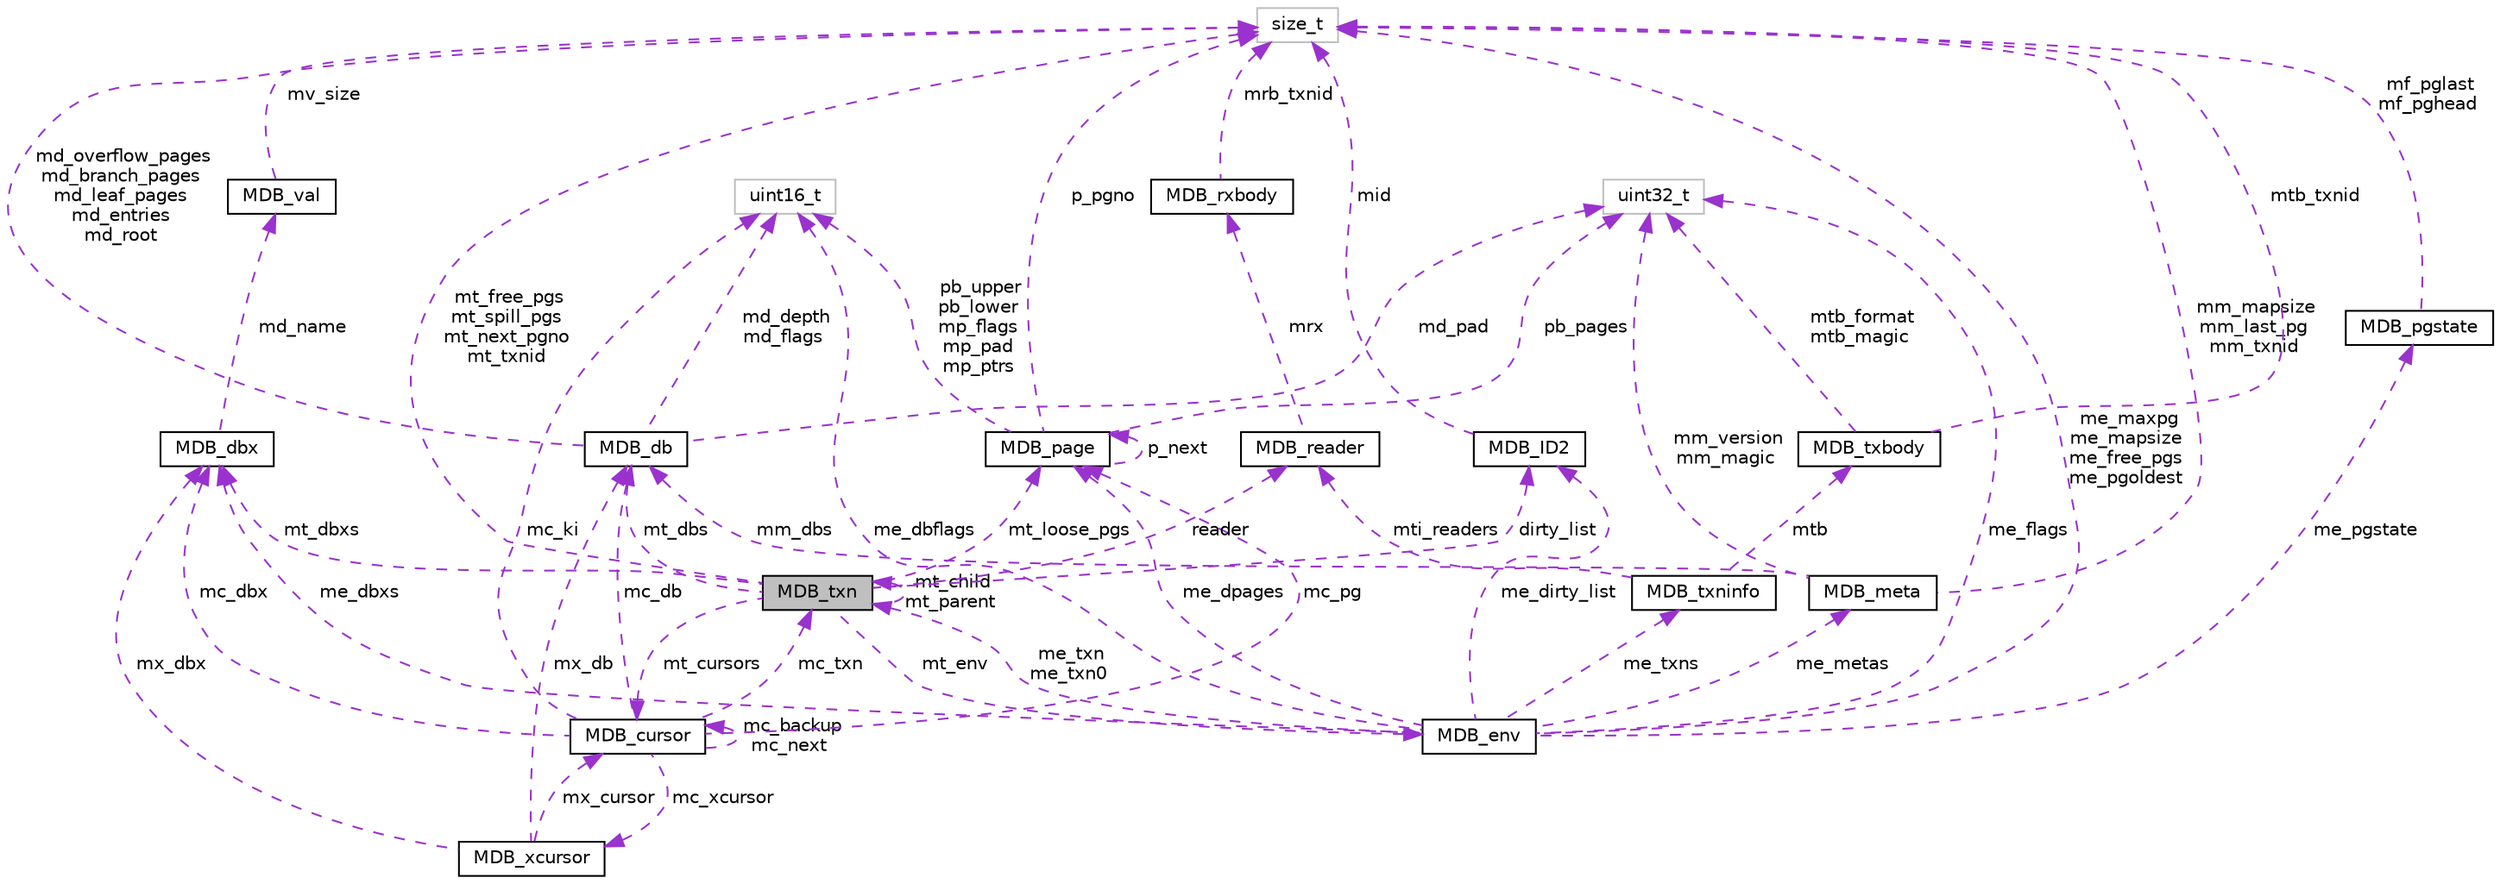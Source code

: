 digraph "MDB_txn"
{
  edge [fontname="Helvetica",fontsize="10",labelfontname="Helvetica",labelfontsize="10"];
  node [fontname="Helvetica",fontsize="10",shape=record];
  Node1 [label="MDB_txn",height=0.2,width=0.4,color="black", fillcolor="grey75", style="filled", fontcolor="black"];
  Node2 -> Node1 [dir="back",color="darkorchid3",fontsize="10",style="dashed",label=" mt_dbs" ,fontname="Helvetica"];
  Node2 [label="MDB_db",height=0.2,width=0.4,color="black", fillcolor="white", style="filled",URL="$struct_m_d_b__db.html"];
  Node3 -> Node2 [dir="back",color="darkorchid3",fontsize="10",style="dashed",label=" md_pad" ,fontname="Helvetica"];
  Node3 [label="uint32_t",height=0.2,width=0.4,color="grey75", fillcolor="white", style="filled"];
  Node4 -> Node2 [dir="back",color="darkorchid3",fontsize="10",style="dashed",label=" md_depth\nmd_flags" ,fontname="Helvetica"];
  Node4 [label="uint16_t",height=0.2,width=0.4,color="grey75", fillcolor="white", style="filled"];
  Node5 -> Node2 [dir="back",color="darkorchid3",fontsize="10",style="dashed",label=" md_overflow_pages\nmd_branch_pages\nmd_leaf_pages\nmd_entries\nmd_root" ,fontname="Helvetica"];
  Node5 [label="size_t",height=0.2,width=0.4,color="grey75", fillcolor="white", style="filled"];
  Node6 -> Node1 [dir="back",color="darkorchid3",fontsize="10",style="dashed",label=" mt_dbxs" ,fontname="Helvetica"];
  Node6 [label="MDB_dbx",height=0.2,width=0.4,color="black", fillcolor="white", style="filled",URL="$struct_m_d_b__dbx.html"];
  Node7 -> Node6 [dir="back",color="darkorchid3",fontsize="10",style="dashed",label=" md_name" ,fontname="Helvetica"];
  Node7 [label="MDB_val",height=0.2,width=0.4,color="black", fillcolor="white", style="filled",URL="$struct_m_d_b__val.html",tooltip="Generic structure used for passing keys and data in and out of the database. "];
  Node5 -> Node7 [dir="back",color="darkorchid3",fontsize="10",style="dashed",label=" mv_size" ,fontname="Helvetica"];
  Node8 -> Node1 [dir="back",color="darkorchid3",fontsize="10",style="dashed",label=" mt_cursors" ,fontname="Helvetica"];
  Node8 [label="MDB_cursor",height=0.2,width=0.4,color="black", fillcolor="white", style="filled",URL="$struct_m_d_b__cursor.html"];
  Node2 -> Node8 [dir="back",color="darkorchid3",fontsize="10",style="dashed",label=" mc_db" ,fontname="Helvetica"];
  Node6 -> Node8 [dir="back",color="darkorchid3",fontsize="10",style="dashed",label=" mc_dbx" ,fontname="Helvetica"];
  Node4 -> Node8 [dir="back",color="darkorchid3",fontsize="10",style="dashed",label=" mc_ki" ,fontname="Helvetica"];
  Node8 -> Node8 [dir="back",color="darkorchid3",fontsize="10",style="dashed",label=" mc_backup\nmc_next" ,fontname="Helvetica"];
  Node1 -> Node8 [dir="back",color="darkorchid3",fontsize="10",style="dashed",label=" mc_txn" ,fontname="Helvetica"];
  Node9 -> Node8 [dir="back",color="darkorchid3",fontsize="10",style="dashed",label=" mc_pg" ,fontname="Helvetica"];
  Node9 [label="MDB_page",height=0.2,width=0.4,color="black", fillcolor="white", style="filled",URL="$struct_m_d_b__page.html"];
  Node3 -> Node9 [dir="back",color="darkorchid3",fontsize="10",style="dashed",label=" pb_pages" ,fontname="Helvetica"];
  Node4 -> Node9 [dir="back",color="darkorchid3",fontsize="10",style="dashed",label=" pb_upper\npb_lower\nmp_flags\nmp_pad\nmp_ptrs" ,fontname="Helvetica"];
  Node9 -> Node9 [dir="back",color="darkorchid3",fontsize="10",style="dashed",label=" p_next" ,fontname="Helvetica"];
  Node5 -> Node9 [dir="back",color="darkorchid3",fontsize="10",style="dashed",label=" p_pgno" ,fontname="Helvetica"];
  Node10 -> Node8 [dir="back",color="darkorchid3",fontsize="10",style="dashed",label=" mc_xcursor" ,fontname="Helvetica"];
  Node10 [label="MDB_xcursor",height=0.2,width=0.4,color="black", fillcolor="white", style="filled",URL="$struct_m_d_b__xcursor.html"];
  Node2 -> Node10 [dir="back",color="darkorchid3",fontsize="10",style="dashed",label=" mx_db" ,fontname="Helvetica"];
  Node6 -> Node10 [dir="back",color="darkorchid3",fontsize="10",style="dashed",label=" mx_dbx" ,fontname="Helvetica"];
  Node8 -> Node10 [dir="back",color="darkorchid3",fontsize="10",style="dashed",label=" mx_cursor" ,fontname="Helvetica"];
  Node11 -> Node1 [dir="back",color="darkorchid3",fontsize="10",style="dashed",label=" reader" ,fontname="Helvetica"];
  Node11 [label="MDB_reader",height=0.2,width=0.4,color="black", fillcolor="white", style="filled",URL="$struct_m_d_b__reader.html"];
  Node12 -> Node11 [dir="back",color="darkorchid3",fontsize="10",style="dashed",label=" mrx" ,fontname="Helvetica"];
  Node12 [label="MDB_rxbody",height=0.2,width=0.4,color="black", fillcolor="white", style="filled",URL="$struct_m_d_b__rxbody.html"];
  Node5 -> Node12 [dir="back",color="darkorchid3",fontsize="10",style="dashed",label=" mrb_txnid" ,fontname="Helvetica"];
  Node1 -> Node1 [dir="back",color="darkorchid3",fontsize="10",style="dashed",label=" mt_child\nmt_parent" ,fontname="Helvetica"];
  Node13 -> Node1 [dir="back",color="darkorchid3",fontsize="10",style="dashed",label=" dirty_list" ,fontname="Helvetica"];
  Node13 [label="MDB_ID2",height=0.2,width=0.4,color="black", fillcolor="white", style="filled",URL="$struct_m_d_b___i_d2.html"];
  Node5 -> Node13 [dir="back",color="darkorchid3",fontsize="10",style="dashed",label=" mid" ,fontname="Helvetica"];
  Node9 -> Node1 [dir="back",color="darkorchid3",fontsize="10",style="dashed",label=" mt_loose_pgs" ,fontname="Helvetica"];
  Node14 -> Node1 [dir="back",color="darkorchid3",fontsize="10",style="dashed",label=" mt_env" ,fontname="Helvetica"];
  Node14 [label="MDB_env",height=0.2,width=0.4,color="black", fillcolor="white", style="filled",URL="$struct_m_d_b__env.html"];
  Node3 -> Node14 [dir="back",color="darkorchid3",fontsize="10",style="dashed",label=" me_flags" ,fontname="Helvetica"];
  Node6 -> Node14 [dir="back",color="darkorchid3",fontsize="10",style="dashed",label=" me_dbxs" ,fontname="Helvetica"];
  Node15 -> Node14 [dir="back",color="darkorchid3",fontsize="10",style="dashed",label=" me_metas" ,fontname="Helvetica"];
  Node15 [label="MDB_meta",height=0.2,width=0.4,color="black", fillcolor="white", style="filled",URL="$struct_m_d_b__meta.html"];
  Node2 -> Node15 [dir="back",color="darkorchid3",fontsize="10",style="dashed",label=" mm_dbs" ,fontname="Helvetica"];
  Node3 -> Node15 [dir="back",color="darkorchid3",fontsize="10",style="dashed",label=" mm_version\nmm_magic" ,fontname="Helvetica"];
  Node5 -> Node15 [dir="back",color="darkorchid3",fontsize="10",style="dashed",label=" mm_mapsize\nmm_last_pg\nmm_txnid" ,fontname="Helvetica"];
  Node4 -> Node14 [dir="back",color="darkorchid3",fontsize="10",style="dashed",label=" me_dbflags" ,fontname="Helvetica"];
  Node1 -> Node14 [dir="back",color="darkorchid3",fontsize="10",style="dashed",label=" me_txn\nme_txn0" ,fontname="Helvetica"];
  Node13 -> Node14 [dir="back",color="darkorchid3",fontsize="10",style="dashed",label=" me_dirty_list" ,fontname="Helvetica"];
  Node9 -> Node14 [dir="back",color="darkorchid3",fontsize="10",style="dashed",label=" me_dpages" ,fontname="Helvetica"];
  Node16 -> Node14 [dir="back",color="darkorchid3",fontsize="10",style="dashed",label=" me_txns" ,fontname="Helvetica"];
  Node16 [label="MDB_txninfo",height=0.2,width=0.4,color="black", fillcolor="white", style="filled",URL="$struct_m_d_b__txninfo.html"];
  Node11 -> Node16 [dir="back",color="darkorchid3",fontsize="10",style="dashed",label=" mti_readers" ,fontname="Helvetica"];
  Node17 -> Node16 [dir="back",color="darkorchid3",fontsize="10",style="dashed",label=" mtb" ,fontname="Helvetica"];
  Node17 [label="MDB_txbody",height=0.2,width=0.4,color="black", fillcolor="white", style="filled",URL="$struct_m_d_b__txbody.html"];
  Node3 -> Node17 [dir="back",color="darkorchid3",fontsize="10",style="dashed",label=" mtb_format\nmtb_magic" ,fontname="Helvetica"];
  Node5 -> Node17 [dir="back",color="darkorchid3",fontsize="10",style="dashed",label=" mtb_txnid" ,fontname="Helvetica"];
  Node18 -> Node14 [dir="back",color="darkorchid3",fontsize="10",style="dashed",label=" me_pgstate" ,fontname="Helvetica"];
  Node18 [label="MDB_pgstate",height=0.2,width=0.4,color="black", fillcolor="white", style="filled",URL="$struct_m_d_b__pgstate.html"];
  Node5 -> Node18 [dir="back",color="darkorchid3",fontsize="10",style="dashed",label=" mf_pglast\nmf_pghead" ,fontname="Helvetica"];
  Node5 -> Node14 [dir="back",color="darkorchid3",fontsize="10",style="dashed",label=" me_maxpg\nme_mapsize\nme_free_pgs\nme_pgoldest" ,fontname="Helvetica"];
  Node5 -> Node1 [dir="back",color="darkorchid3",fontsize="10",style="dashed",label=" mt_free_pgs\nmt_spill_pgs\nmt_next_pgno\nmt_txnid" ,fontname="Helvetica"];
}
